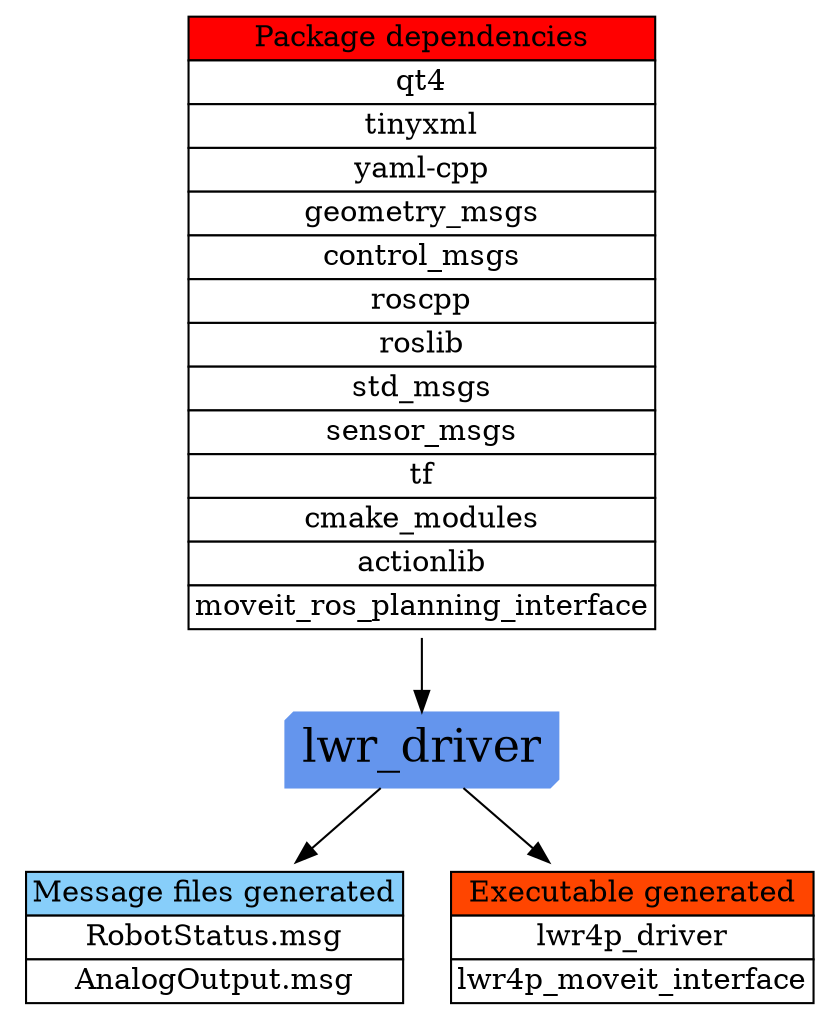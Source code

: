 digraph PkgGenerationGraph {
nodesep=0.1;
node [ shape=plaintext];
lwr_driver [ shape=box3d style=filled color="#6495ED" fontsize=22];
find_package [ label=<<table BGCOLOR="#FFFFFF" BORDER="0" CELLBORDER="1" CELLSPACING="0">
  <tr>
    <td ALIGN="CENTER" BGCOLOR="#FF0000" COLSPAN="1">Package dependencies</td>
  </tr>
  <tr>
    <td ALIGN="CENTER" BGCOLOR="#FFFFFF" COLSPAN="1">qt4</td>
  </tr>
  <tr>
    <td ALIGN="CENTER" BGCOLOR="#FFFFFF" COLSPAN="1">tinyxml</td>
  </tr>
  <tr>
    <td ALIGN="CENTER" BGCOLOR="#FFFFFF" COLSPAN="1">yaml-cpp</td>
  </tr>
  <tr>
    <td ALIGN="CENTER" BGCOLOR="#FFFFFF" COLSPAN="1">geometry_msgs</td>
  </tr>
  <tr>
    <td ALIGN="CENTER" BGCOLOR="#FFFFFF" COLSPAN="1">control_msgs</td>
  </tr>
  <tr>
    <td ALIGN="CENTER" BGCOLOR="#FFFFFF" COLSPAN="1">roscpp</td>
  </tr>
  <tr>
    <td ALIGN="CENTER" BGCOLOR="#FFFFFF" COLSPAN="1">roslib</td>
  </tr>
  <tr>
    <td ALIGN="CENTER" BGCOLOR="#FFFFFF" COLSPAN="1">std_msgs</td>
  </tr>
  <tr>
    <td ALIGN="CENTER" BGCOLOR="#FFFFFF" COLSPAN="1">sensor_msgs</td>
  </tr>
  <tr>
    <td ALIGN="CENTER" BGCOLOR="#FFFFFF" COLSPAN="1">tf</td>
  </tr>
  <tr>
    <td ALIGN="CENTER" BGCOLOR="#FFFFFF" COLSPAN="1">cmake_modules</td>
  </tr>
  <tr>
    <td ALIGN="CENTER" BGCOLOR="#FFFFFF" COLSPAN="1">actionlib</td>
  </tr>
  <tr>
    <td ALIGN="CENTER" BGCOLOR="#FFFFFF" COLSPAN="1">moveit_ros_planning_interface</td>
  </tr>
</table>
>];
add_message_files [ label=<<table BGCOLOR="#FFFFFF" BORDER="0" CELLBORDER="1" CELLSPACING="0">
  <tr>
    <td ALIGN="CENTER" BGCOLOR="#87CEFA" COLSPAN="1">Message files generated</td>
  </tr>
  <tr>
    <td ALIGN="CENTER" BGCOLOR="#FFFFFF" COLSPAN="1">RobotStatus.msg</td>
  </tr>
  <tr>
    <td ALIGN="CENTER" BGCOLOR="#FFFFFF" COLSPAN="1">AnalogOutput.msg</td>
  </tr>
</table>
>];
add_executable [ label=<<table BGCOLOR="#FFFFFF" BORDER="0" CELLBORDER="1" CELLSPACING="0">
  <tr>
    <td ALIGN="CENTER" BGCOLOR="#FF4500" COLSPAN="1">Executable generated</td>
  </tr>
  <tr>
    <td ALIGN="CENTER" BGCOLOR="#FFFFFF" COLSPAN="1">lwr4p_driver</td>
  </tr>
  <tr>
    <td ALIGN="CENTER" BGCOLOR="#FFFFFF" COLSPAN="1">lwr4p_moveit_interface</td>
  </tr>
</table>
>];
find_package -> lwr_driver;
lwr_driver -> add_message_files;
lwr_driver -> add_executable;
}
